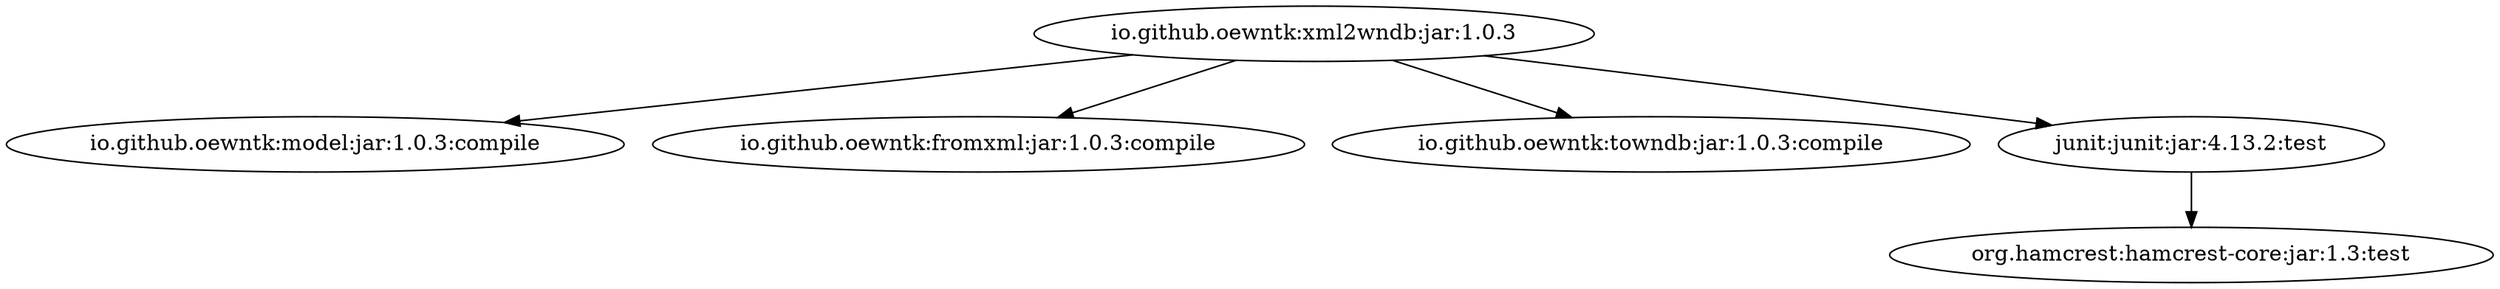 digraph "io.github.oewntk:xml2wndb:jar:1.0.3" { 
	"io.github.oewntk:xml2wndb:jar:1.0.3" -> "io.github.oewntk:model:jar:1.0.3:compile" ; 
	"io.github.oewntk:xml2wndb:jar:1.0.3" -> "io.github.oewntk:fromxml:jar:1.0.3:compile" ; 
	"io.github.oewntk:xml2wndb:jar:1.0.3" -> "io.github.oewntk:towndb:jar:1.0.3:compile" ; 
	"io.github.oewntk:xml2wndb:jar:1.0.3" -> "junit:junit:jar:4.13.2:test" ; 
	"junit:junit:jar:4.13.2:test" -> "org.hamcrest:hamcrest-core:jar:1.3:test" ; 
 } 